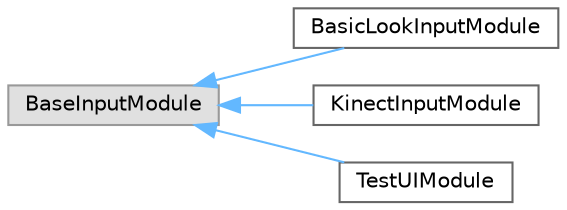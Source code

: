 digraph "Graphical Class Hierarchy"
{
 // LATEX_PDF_SIZE
  bgcolor="transparent";
  edge [fontname=Helvetica,fontsize=10,labelfontname=Helvetica,labelfontsize=10];
  node [fontname=Helvetica,fontsize=10,shape=box,height=0.2,width=0.4];
  rankdir="LR";
  Node0 [label="BaseInputModule",height=0.2,width=0.4,color="grey60", fillcolor="#E0E0E0", style="filled",tooltip=" "];
  Node0 -> Node1 [dir="back",color="steelblue1",style="solid"];
  Node1 [label="BasicLookInputModule",height=0.2,width=0.4,color="grey40", fillcolor="white", style="filled",URL="$class_basic_look_input_module.html",tooltip=" "];
  Node0 -> Node2 [dir="back",color="steelblue1",style="solid"];
  Node2 [label="KinectInputModule",height=0.2,width=0.4,color="grey40", fillcolor="white", style="filled",URL="$class_kinect_input_module.html",tooltip=" "];
  Node0 -> Node3 [dir="back",color="steelblue1",style="solid"];
  Node3 [label="TestUIModule",height=0.2,width=0.4,color="grey40", fillcolor="white", style="filled",URL="$class_test_u_i_module.html",tooltip=" "];
}

